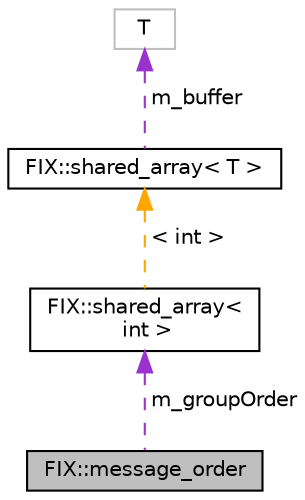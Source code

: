 digraph "FIX::message_order"
{
  edge [fontname="Helvetica",fontsize="10",labelfontname="Helvetica",labelfontsize="10"];
  node [fontname="Helvetica",fontsize="10",shape=record];
  Node1 [label="FIX::message_order",height=0.2,width=0.4,color="black", fillcolor="grey75", style="filled", fontcolor="black"];
  Node2 -> Node1 [dir="back",color="darkorchid3",fontsize="10",style="dashed",label=" m_groupOrder" ,fontname="Helvetica"];
  Node2 [label="FIX::shared_array\<\l int \>",height=0.2,width=0.4,color="black", fillcolor="white", style="filled",URL="$class_f_i_x_1_1shared__array.html"];
  Node3 -> Node2 [dir="back",color="orange",fontsize="10",style="dashed",label=" \< int \>" ,fontname="Helvetica"];
  Node3 [label="FIX::shared_array\< T \>",height=0.2,width=0.4,color="black", fillcolor="white", style="filled",URL="$class_f_i_x_1_1shared__array.html",tooltip="Shared array with atomic reference count. "];
  Node4 -> Node3 [dir="back",color="darkorchid3",fontsize="10",style="dashed",label=" m_buffer" ,fontname="Helvetica"];
  Node4 [label="T",height=0.2,width=0.4,color="grey75", fillcolor="white", style="filled"];
}

